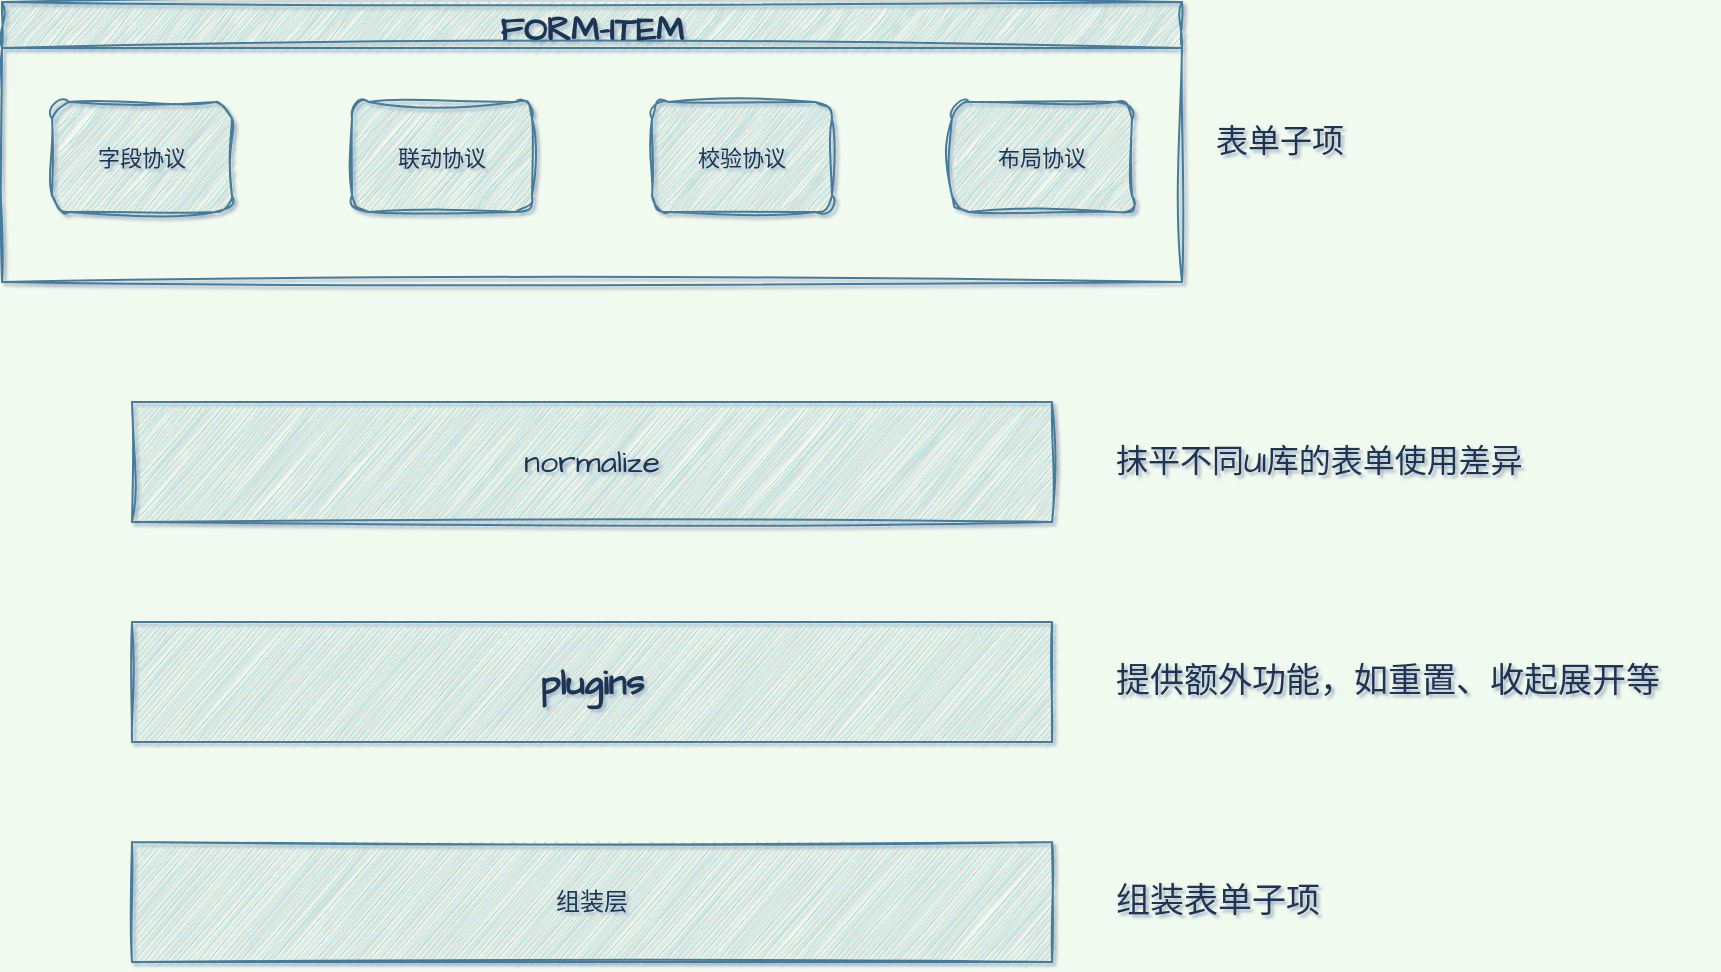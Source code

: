 <mxfile version="20.5.3" type="github">
  <diagram id="cISqrWhdumvlEyyOrCwD" name="Page-1">
    <mxGraphModel dx="860" dy="558" grid="1" gridSize="10" guides="1" tooltips="1" connect="1" arrows="1" fold="1" page="1" pageScale="1" pageWidth="827" pageHeight="1169" background="#F1FAEE" math="0" shadow="1">
      <root>
        <mxCell id="0" />
        <mxCell id="1" parent="0" />
        <mxCell id="Zguul4JbDPGOfQpuk0xG-1" value="组装层" style="rounded=0;whiteSpace=wrap;html=1;strokeColor=#457B9D;fontColor=#1D3557;fillColor=#A8DADC;sketch=1;" vertex="1" parent="1">
          <mxGeometry x="110" y="540" width="460" height="60" as="geometry" />
        </mxCell>
        <mxCell id="Zguul4JbDPGOfQpuk0xG-2" value="normalize" style="rounded=0;whiteSpace=wrap;html=1;hachureGap=4;jiggle=2;fontFamily=Architects Daughter;fontSource=https%3A%2F%2Ffonts.googleapis.com%2Fcss%3Ffamily%3DArchitects%2BDaughter;fontSize=16;fillColor=#A8DADC;strokeColor=#457B9D;fontColor=#1D3557;sketch=1;" vertex="1" parent="1">
          <mxGeometry x="110" y="320" width="460" height="60" as="geometry" />
        </mxCell>
        <mxCell id="Zguul4JbDPGOfQpuk0xG-3" value="&lt;font style=&quot;font-size: 16px;&quot;&gt;抹平不同UI库的表单使用差异&lt;/font&gt;" style="text;html=1;align=left;verticalAlign=middle;resizable=0;points=[];autosize=1;strokeColor=none;fillColor=none;fontSize=16;fontFamily=Architects Daughter;fontColor=#1D3557;hachureGap=4;jiggle=2;fontSource=https%3A%2F%2Ffonts.googleapis.com%2Fcss%3Ffamily%3DArchitects%2BDaughter;sketch=1;" vertex="1" parent="1">
          <mxGeometry x="600" y="335" width="230" height="30" as="geometry" />
        </mxCell>
        <mxCell id="Zguul4JbDPGOfQpuk0xG-9" value="&lt;font style=&quot;font-size: 17px;&quot;&gt;组装表单子项&lt;/font&gt;" style="text;html=1;align=left;verticalAlign=middle;resizable=0;points=[];autosize=1;strokeColor=none;fillColor=none;fontSize=17;fontFamily=Architects Daughter;fontColor=#1D3557;hachureGap=4;jiggle=2;fontSource=https%3A%2F%2Ffonts.googleapis.com%2Fcss%3Ffamily%3DArchitects%2BDaughter;sketch=1;" vertex="1" parent="1">
          <mxGeometry x="600" y="555" width="130" height="30" as="geometry" />
        </mxCell>
        <mxCell id="Zguul4JbDPGOfQpuk0xG-10" value="&lt;font style=&quot;font-size: 18px;&quot;&gt;plugins&lt;/font&gt;" style="rounded=0;whiteSpace=wrap;html=1;strokeColor=#457B9D;fontColor=#1D3557;fillColor=#A8DADC;sketch=1;fontStyle=1;fontFamily=Architects Daughter;fontSource=https%3A%2F%2Ffonts.googleapis.com%2Fcss%3Ffamily%3DArchitects%2BDaughter;fontSize=18;" vertex="1" parent="1">
          <mxGeometry x="110" y="430" width="460" height="60" as="geometry" />
        </mxCell>
        <mxCell id="Zguul4JbDPGOfQpuk0xG-11" value="&lt;font style=&quot;font-size: 17px;&quot;&gt;提供额外功能，如重置、收起展开等&lt;/font&gt;" style="text;html=1;align=left;verticalAlign=middle;resizable=0;points=[];autosize=1;strokeColor=none;fillColor=none;fontSize=17;fontFamily=Architects Daughter;fontColor=#1D3557;hachureGap=4;jiggle=2;fontSource=https%3A%2F%2Ffonts.googleapis.com%2Fcss%3Ffamily%3DArchitects%2BDaughter;sketch=1;" vertex="1" parent="1">
          <mxGeometry x="600" y="445" width="300" height="30" as="geometry" />
        </mxCell>
        <mxCell id="Zguul4JbDPGOfQpuk0xG-12" value="FORM-ITEM" style="swimlane;hachureGap=4;jiggle=2;strokeColor=#457B9D;fontFamily=Architects Daughter;fontSource=https%3A%2F%2Ffonts.googleapis.com%2Fcss%3Ffamily%3DArchitects%2BDaughter;fontSize=17;fontColor=#1D3557;fillColor=#A8DADC;sketch=1;" vertex="1" parent="1">
          <mxGeometry x="45" y="120" width="590" height="140" as="geometry" />
        </mxCell>
        <mxCell id="Zguul4JbDPGOfQpuk0xG-5" value="字段协议" style="rounded=1;whiteSpace=wrap;html=1;hachureGap=4;jiggle=2;strokeColor=#457B9D;fontFamily=Architects Daughter;fontSource=https%3A%2F%2Ffonts.googleapis.com%2Fcss%3Ffamily%3DArchitects%2BDaughter;fontSize=11;fontColor=#1D3557;fillColor=#A8DADC;sketch=1;" vertex="1" parent="Zguul4JbDPGOfQpuk0xG-12">
          <mxGeometry x="25" y="50" width="90" height="55" as="geometry" />
        </mxCell>
        <mxCell id="Zguul4JbDPGOfQpuk0xG-6" value="联动协议" style="rounded=1;whiteSpace=wrap;html=1;hachureGap=4;jiggle=2;strokeColor=#457B9D;fontFamily=Architects Daughter;fontSource=https%3A%2F%2Ffonts.googleapis.com%2Fcss%3Ffamily%3DArchitects%2BDaughter;fontSize=11;fontColor=#1D3557;fillColor=#A8DADC;sketch=1;" vertex="1" parent="Zguul4JbDPGOfQpuk0xG-12">
          <mxGeometry x="175" y="50" width="90" height="55" as="geometry" />
        </mxCell>
        <mxCell id="Zguul4JbDPGOfQpuk0xG-7" value="校验协议" style="rounded=1;whiteSpace=wrap;html=1;hachureGap=4;jiggle=2;strokeColor=#457B9D;fontFamily=Architects Daughter;fontSource=https%3A%2F%2Ffonts.googleapis.com%2Fcss%3Ffamily%3DArchitects%2BDaughter;fontSize=11;fontColor=#1D3557;fillColor=#A8DADC;sketch=1;" vertex="1" parent="Zguul4JbDPGOfQpuk0xG-12">
          <mxGeometry x="325" y="50" width="90" height="55" as="geometry" />
        </mxCell>
        <mxCell id="Zguul4JbDPGOfQpuk0xG-8" value="布局协议" style="rounded=1;whiteSpace=wrap;html=1;hachureGap=4;jiggle=2;strokeColor=#457B9D;fontFamily=Architects Daughter;fontSource=https%3A%2F%2Ffonts.googleapis.com%2Fcss%3Ffamily%3DArchitects%2BDaughter;fontSize=11;fontColor=#1D3557;fillColor=#A8DADC;sketch=1;" vertex="1" parent="Zguul4JbDPGOfQpuk0xG-12">
          <mxGeometry x="475" y="50" width="90" height="55" as="geometry" />
        </mxCell>
        <mxCell id="Zguul4JbDPGOfQpuk0xG-13" value="表单子项" style="text;html=1;align=left;verticalAlign=middle;resizable=0;points=[];autosize=1;strokeColor=none;fillColor=none;fontSize=16;fontFamily=Architects Daughter;fontColor=#1D3557;hachureGap=4;jiggle=2;fontSource=https%3A%2F%2Ffonts.googleapis.com%2Fcss%3Ffamily%3DArchitects%2BDaughter;sketch=1;" vertex="1" parent="1">
          <mxGeometry x="650" y="175" width="90" height="30" as="geometry" />
        </mxCell>
      </root>
    </mxGraphModel>
  </diagram>
</mxfile>
